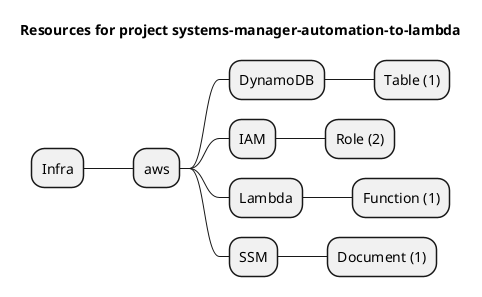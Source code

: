 @startmindmap
title Resources for project systems-manager-automation-to-lambda
skinparam monochrome true
+ Infra
++ aws
+++ DynamoDB
++++ Table (1)
+++ IAM
++++ Role (2)
+++ Lambda
++++ Function (1)
+++ SSM
++++ Document (1)
@endmindmap